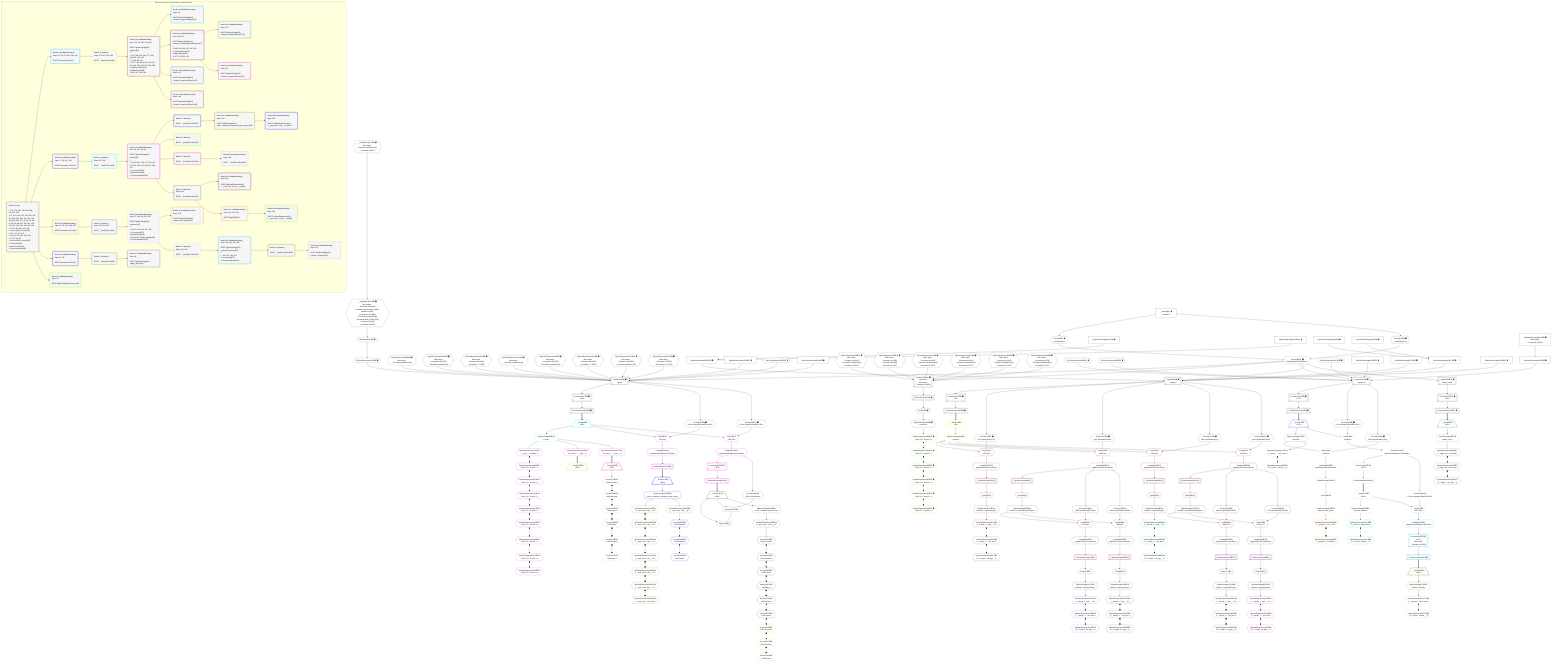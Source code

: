 %%{init: {'themeVariables': { 'fontSize': '12px'}}}%%
graph TD
    classDef path fill:#eee,stroke:#000,color:#000
    classDef plan fill:#fff,stroke-width:1px,color:#000
    classDef itemplan fill:#fff,stroke-width:2px,color:#000
    classDef unbatchedplan fill:#dff,stroke-width:1px,color:#000
    classDef sideeffectplan fill:#fcc,stroke-width:2px,color:#000
    classDef bucket fill:#f6f6f6,color:#000,stroke-width:2px,text-align:left

    subgraph "Buckets for queries/v4/procedure-computed-fields"
    Bucket0("Bucket 0 (root)<br /><br />1: 274, 278, 282, 290, 294, 298, 306, 310, 322<br />ᐳ: 6, 9, 10, 106, 122, 154, 256, 326, 327, 328, 329, 330, 331, 332, 333, 334, 335, 336, 337, 11, 49, 52, 54, 56, 58, 60, 88, 100, 118, 126, 128, 130, 132, 134, 142, 136, 144, 149<br />2: 15, 25, 30, 286, 302, 314<br />ᐳ: Access[307], Access[311]<br />3: 8, 17, 27, 33, 318<br />ᐳ: 32, 34, 275, 287, 291, 303<br />4: 12, 20, 39, 45<br />ᐳ: Access[319], Access[323]<br />5: Connection[22], ConnectionItems[36]<br />6: ConnectionItems[42]"):::bucket
    Bucket1("Bucket 1 (nullableBoundary)<br />Deps: 12, 36, 275, 287, 291, 303<br /><br />ROOT Connectionᐸ8ᐳ[12]"):::bucket
    Bucket2("Bucket 2 (nullableBoundary)<br />Deps: 17, 39, 307, 311<br /><br />ROOT Connectionᐸ15ᐳ[17]"):::bucket
    Bucket3("Bucket 3 (nullableBoundary)<br />Deps: 22, 42, 319, 323, 326<br /><br />ROOT Connectionᐸ20ᐳ[22]"):::bucket
    Bucket4("Bucket 4 (nullableBoundary)<br />Deps: 27, 45<br /><br />ROOT Connectionᐸ25ᐳ[27]"):::bucket
    Bucket5("Bucket 5 (nullableBoundary)<br />Deps: 34<br /><br />ROOT PgSelectSingleᐸpersonᐳ[34]"):::bucket
    Bucket10("Bucket 10 (listItem)<br />Deps: 275, 287, 291, 303<br /><br />ROOT __Item{10}ᐸ36ᐳ[62]"):::bucket
    Bucket11("Bucket 11 (listItem)<br />Deps: 307, 311<br /><br />ROOT __Item{11}ᐸ39ᐳ[64]"):::bucket
    Bucket12("Bucket 12 (listItem)<br />Deps: 319, 323, 326<br /><br />ROOT __Item{12}ᐸ42ᐳ[66]"):::bucket
    Bucket13("Bucket 13 (listItem)<br /><br />ROOT __Item{13}ᐸ45ᐳ[68]"):::bucket
    Bucket14("Bucket 14 (nullableBoundary)<br />Deps: 275, 63, 287, 291, 303<br /><br />ROOT PgSelectSingle{10}ᐸtypesᐳ[63]<br />1: <br />ᐳ: 276, 288, 292, 304, 277, 289, 293, 305, 279, 283<br />2: 76, 85, 98, 116<br />ᐳ: 75, 77, 84, 86, 97, 99, 115, 117, 161, 184, 202, 280, 281, 284, 285<br />3: PgSelectRows[166], PgSelectRows[189]<br />ᐳ: 165, 167, 188, 190"):::bucket
    Bucket15("Bucket 15 (nullableBoundary)<br />Deps: 65, 307, 64, 311<br /><br />ROOT PgSelectSingle{11}ᐸpostᐳ[65]<br />1: <br />ᐳ: 78, 89, 101, 119, 127, 129, 131, 133, 135, 150, 151, 308, 312, 309, 313<br />2: Connection[155], PgSelectRows[156]<br />3: ConnectionItems[181]"):::bucket
    Bucket16("Bucket 16 (nullableBoundary)<br />Deps: 67, 319, 66, 323, 326<br /><br />ROOT PgSelectSingle{12}ᐸpersonᐳ[67]<br />1: <br />ᐳ: 79, 91, 320, 324, 321, 325<br />2: Connection[107], PgSelectRows[124]<br />ᐳ: First[123], PgSelectSingle[125]<br />3: ConnectionItems[169]"):::bucket
    Bucket17("Bucket 17 (nullableBoundary)<br />Deps: 69<br /><br />ROOT PgSelectSingle{13}ᐸedge_caseᐳ[69]"):::bucket
    Bucket18("Bucket 18 (nullableBoundary)<br />Deps: 99<br /><br />ROOT PgSelectSingle{14}ᐸfrmcdc_compoundTypeᐳ[99]"):::bucket
    Bucket19("Bucket 19 (nullableBoundary)<br />Deps: 305, 117<br /><br />ROOT PgSelectSingle{14}ᐸfrmcdc_nestedCompoundTypeᐳ[117]<br />1: <br />ᐳ: 295, 299, 296, 297, 300, 301<br />2: PgSelectRows[178], PgSelectRows[196]<br />ᐳ: 177, 179, 195, 197"):::bucket
    Bucket20("Bucket 20 (nullableBoundary)<br />Deps: 125<br /><br />ROOT PgSelectSingle{16}ᐸperson_first_postᐳ[125]"):::bucket
    Bucket21("Bucket 21 (listItem)<br /><br />ROOT __Item{21}ᐸ156ᐳ[157]"):::bucket
    Bucket22("Bucket 22 (listItem)<br /><br />ROOT __Item{22}ᐸ150ᐳ[159]"):::bucket
    Bucket23("Bucket 23 (listItem)<br /><br />ROOT __Item{23}ᐸ151ᐳ[160]"):::bucket
    Bucket24("Bucket 24 (nullableBoundary)<br />Deps: 158<br /><br />ROOT PgSelectSingle{21}ᐸpost_computed_compound_type_arrayᐳ[158]"):::bucket
    Bucket25("Bucket 25 (nullableBoundary)<br />Deps: 160<br /><br />ROOT __Item{23}ᐸ151ᐳ[160]"):::bucket
    Bucket29("Bucket 29 (nullableBoundary)<br />Deps: 167<br /><br />ROOT PgSelectSingle{14}ᐸfrmcdc_compoundTypeᐳ[167]"):::bucket
    Bucket30("Bucket 30 (nullableBoundary)<br />Deps: 179<br /><br />ROOT PgSelectSingle{19}ᐸfrmcdc_compoundTypeᐳ[179]"):::bucket
    Bucket31("Bucket 31 (nullableBoundary)<br />Deps: 190<br /><br />ROOT PgSelectSingle{14}ᐸfrmcdc_compoundTypeᐳ[190]"):::bucket
    Bucket32("Bucket 32 (nullableBoundary)<br />Deps: 197<br /><br />ROOT PgSelectSingle{19}ᐸfrmcdc_compoundTypeᐳ[197]"):::bucket
    Bucket33("Bucket 33 (listItem)<br />Deps: 321, 326<br /><br />ROOT __Item{33}ᐸ169ᐳ[205]"):::bucket
    Bucket34("Bucket 34 (listItem)<br />Deps: 313<br /><br />ROOT __Item{34}ᐸ181ᐳ[207]"):::bucket
    Bucket35("Bucket 35 (nullableBoundary)<br />Deps: 206, 326, 315, 205<br /><br />ROOT PgSelectSingle{33}ᐸperson_friendsᐳ[206]<br />1: <br />ᐳ: 241, 247, 316, 317<br />2: Connection[257]<br />3: ConnectionItems[264]"):::bucket
    Bucket36("Bucket 36 (nullableBoundary)<br />Deps: 209<br /><br />ROOT PgClassExpression{34}ᐸ__post_com...al_set__.vᐳ[209]"):::bucket
    Bucket37("Bucket 37 (nullableBoundary)<br />Deps: 210, 209, 250<br /><br />ROOT Edge{34}[210]"):::bucket
    Bucket38("Bucket 38 (nullableBoundary)<br />Deps: 223<br /><br />ROOT PgClassExpression{24}ᐸ__post_com...rray__.”g”ᐳ[223]"):::bucket
    Bucket39("Bucket 39 (nullableBoundary)<br />Deps: 209<br /><br />ROOT PgClassExpression{34}ᐸ__post_com...al_set__.vᐳ[209]"):::bucket
    Bucket41("Bucket 41 (listItem)<br /><br />ROOT __Item{41}ᐸ264ᐳ[269]"):::bucket
    Bucket42("Bucket 42 (nullableBoundary)<br />Deps: 270<br /><br />ROOT PgSelectSingle{41}ᐸperson_friendsᐳ[270]"):::bucket
    end
    Bucket0 --> Bucket1 & Bucket2 & Bucket3 & Bucket4 & Bucket5
    Bucket1 --> Bucket10
    Bucket2 --> Bucket11
    Bucket3 --> Bucket12
    Bucket4 --> Bucket13
    Bucket10 --> Bucket14
    Bucket11 --> Bucket15
    Bucket12 --> Bucket16
    Bucket13 --> Bucket17
    Bucket14 --> Bucket18 & Bucket19 & Bucket29 & Bucket31
    Bucket15 --> Bucket21 & Bucket22 & Bucket23 & Bucket34
    Bucket16 --> Bucket20 & Bucket33
    Bucket19 --> Bucket30 & Bucket32
    Bucket21 --> Bucket24
    Bucket23 --> Bucket25
    Bucket24 --> Bucket38
    Bucket33 --> Bucket35
    Bucket34 --> Bucket36 & Bucket37
    Bucket35 --> Bucket41
    Bucket37 --> Bucket39
    Bucket41 --> Bucket42

    %% plan dependencies
    PgSelect15[["PgSelect[15∈0] ➊<br />ᐸpostᐳ"]]:::plan
    Object11{{"Object[11∈0] ➊<br />ᐸ{pgSettings,withPgClient}ᐳ"}}:::plan
    PgFromExpression88{{"PgFromExpression[88∈0] ➊<br />More deps:<br />- Constantᐸundefinedᐳ[6]"}}:::plan
    PgFromExpression100{{"PgFromExpression[100∈0] ➊<br />More deps:<br />- Constantᐸ15ᐳ[329]<br />- Constantᐸundefinedᐳ[6]"}}:::plan
    PgFromExpression118{{"PgFromExpression[118∈0] ➊<br />More deps:<br />- Constantᐸ20ᐳ[330]<br />- Constantᐸ'[...]'ᐳ[331]"}}:::plan
    PgFromExpression126{{"PgFromExpression[126∈0] ➊<br />More deps:<br />- Constantᐸundefinedᐳ[6]"}}:::plan
    PgFromExpression128{{"PgFromExpression[128∈0] ➊<br />More deps:<br />- Constantᐸ15ᐳ[329]<br />- Constantᐸundefinedᐳ[6]"}}:::plan
    PgFromExpression130{{"PgFromExpression[130∈0] ➊<br />More deps:<br />- Constantᐸ20ᐳ[330]<br />- Constantᐸ'[...]'ᐳ[331]"}}:::plan
    PgFromExpression132{{"PgFromExpression[132∈0] ➊<br />More deps:<br />- Constantᐸ15ᐳ[329]<br />- Constantᐸundefinedᐳ[6]"}}:::plan
    PgFromExpression134{{"PgFromExpression[134∈0] ➊<br />More deps:<br />- Constantᐸ20ᐳ[330]<br />- Constantᐸ'[...]'ᐳ[331]"}}:::plan
    PgFromExpression149{{"PgFromExpression[149∈0] ➊"}}:::plan
    PgSelectInlineApply306["PgSelectInlineApply[306∈0] ➊"]:::plan
    PgFromExpression154{{"PgFromExpression[154∈0] ➊"}}:::plan
    PgSelectInlineApply310["PgSelectInlineApply[310∈0] ➊"]:::plan
    Object11 & PgFromExpression88 & PgFromExpression100 & PgFromExpression118 & PgFromExpression126 & PgFromExpression128 & PgFromExpression130 & PgFromExpression132 & PgFromExpression134 & PgFromExpression149 & PgSelectInlineApply306 & PgFromExpression154 & PgSelectInlineApply310 --> PgSelect15
    PgSelect30[["PgSelect[30∈0] ➊<br />ᐸpersonᐳ<br />More deps:<br />- Constantᐸ1ᐳ[326]"]]:::plan
    PgFromExpression49{{"PgFromExpression[49∈0] ➊<br />More deps:<br />- Constantᐸ1ᐳ[326]<br />- Constantᐸundefinedᐳ[6]<br />- Constantᐸ7ᐳ[327]"}}:::plan
    PgFromExpression52{{"PgFromExpression[52∈0] ➊<br />More deps:<br />- Constantᐸ1ᐳ[326]<br />- Constantᐸ8ᐳ[328]<br />- Constantᐸ7ᐳ[327]"}}:::plan
    PgFromExpression54{{"PgFromExpression[54∈0] ➊<br />More deps:<br />- Constantᐸ1ᐳ[326]<br />- Constantᐸundefinedᐳ[6]<br />- Constantᐸ7ᐳ[327]"}}:::plan
    PgFromExpression56{{"PgFromExpression[56∈0] ➊<br />More deps:<br />- Constantᐸ1ᐳ[326]<br />- Constantᐸundefinedᐳ[6]<br />- Constantᐸ7ᐳ[327]"}}:::plan
    PgFromExpression58{{"PgFromExpression[58∈0] ➊<br />More deps:<br />- Constantᐸ1ᐳ[326]<br />- Constantᐸundefinedᐳ[6]<br />- Constantᐸ7ᐳ[327]"}}:::plan
    PgFromExpression60{{"PgFromExpression[60∈0] ➊<br />More deps:<br />- Constantᐸ1ᐳ[326]<br />- Constantᐸundefinedᐳ[6]<br />- Constantᐸ7ᐳ[327]"}}:::plan
    Object11 & PgFromExpression49 & PgFromExpression52 & PgFromExpression54 & PgFromExpression56 & PgFromExpression58 & PgFromExpression60 --> PgSelect30
    __InputObject136{{"__InputObject[136∈0] ➊<br />More deps:<br />- Constantᐸ419ᐳ[332]<br />- Constantᐸ'easy cheesy baked potatoes'ᐳ[333]<br />- Constantᐸ'red'ᐳ[334]<br />- Constantᐸundefinedᐳ[6]<br />- Constantᐸ'BAR_FOO'ᐳ[335]<br />- Constantᐸ''ᐳ[336]<br />- Constantᐸ8ᐳ[328]"}}:::plan
    __InputObject142{{"__InputObject[142∈0] ➊<br />More deps:<br />- Constantᐸundefinedᐳ[6]<br />- Constantᐸ5ᐳ[337]"}}:::plan
    __InputObject142 --> __InputObject136
    PgSelect20[["PgSelect[20∈0] ➊<br />ᐸpersonᐳ"]]:::plan
    PgFromExpression106{{"PgFromExpression[106∈0] ➊"}}:::plan
    PgFromExpression256{{"PgFromExpression[256∈0] ➊"}}:::plan
    PgSelectInlineApply318["PgSelectInlineApply[318∈0] ➊"]:::plan
    PgFromExpression122{{"PgFromExpression[122∈0] ➊"}}:::plan
    PgSelectInlineApply322["PgSelectInlineApply[322∈0] ➊"]:::plan
    Object11 & PgFromExpression106 & PgFromExpression256 & PgSelectInlineApply318 & PgFromExpression122 & PgSelectInlineApply322 --> PgSelect20
    PgSelect8[["PgSelect[8∈0] ➊<br />ᐸtypesᐳ"]]:::plan
    PgSelectInlineApply274["PgSelectInlineApply[274∈0] ➊"]:::plan
    PgSelectInlineApply286["PgSelectInlineApply[286∈0] ➊"]:::plan
    PgSelectInlineApply290["PgSelectInlineApply[290∈0] ➊"]:::plan
    PgSelectInlineApply302["PgSelectInlineApply[302∈0] ➊"]:::plan
    Object11 & PgSelectInlineApply274 & PgSelectInlineApply286 & PgSelectInlineApply290 & PgSelectInlineApply302 --> PgSelect8
    Access9{{"Access[9∈0] ➊<br />ᐸ2.pgSettingsᐳ"}}:::plan
    Access10{{"Access[10∈0] ➊<br />ᐸ2.withPgClientᐳ"}}:::plan
    Access9 & Access10 --> Object11
    PgSelectInlineApply278["PgSelectInlineApply[278∈0] ➊"]:::plan
    PgSelectInlineApply282["PgSelectInlineApply[282∈0] ➊"]:::plan
    PgSelectInlineApply278 & PgSelectInlineApply282 --> PgSelectInlineApply286
    PgSelectInlineApply294["PgSelectInlineApply[294∈0] ➊"]:::plan
    PgSelectInlineApply298["PgSelectInlineApply[298∈0] ➊"]:::plan
    PgSelectInlineApply294 & PgSelectInlineApply298 --> PgSelectInlineApply302
    __Value2["__Value[2∈0] ➊<br />ᐸcontextᐳ"]:::plan
    __Value2 --> Access9
    __Value2 --> Access10
    Connection12[["Connection[12∈0] ➊<br />ᐸ8ᐳ"]]:::plan
    PgSelect8 --> Connection12
    Connection17[["Connection[17∈0] ➊<br />ᐸ15ᐳ"]]:::plan
    PgSelect15 --> Connection17
    Connection22[["Connection[22∈0] ➊<br />ᐸ20ᐳ"]]:::plan
    PgSelect20 --> Connection22
    PgSelect25[["PgSelect[25∈0] ➊<br />ᐸedge_caseᐳ"]]:::plan
    Object11 --> PgSelect25
    Connection27[["Connection[27∈0] ➊<br />ᐸ25ᐳ"]]:::plan
    PgSelect25 --> Connection27
    First32{{"First[32∈0] ➊"}}:::plan
    PgSelectRows33[["PgSelectRows[33∈0] ➊"]]:::plan
    PgSelectRows33 --> First32
    PgSelect30 --> PgSelectRows33
    PgSelectSingle34{{"PgSelectSingle[34∈0] ➊<br />ᐸpersonᐳ"}}:::plan
    First32 --> PgSelectSingle34
    ConnectionItems36[["ConnectionItems[36∈0] ➊"]]:::plan
    Connection12 --> ConnectionItems36
    ConnectionItems39[["ConnectionItems[39∈0] ➊"]]:::plan
    Connection17 --> ConnectionItems39
    ConnectionItems42[["ConnectionItems[42∈0] ➊"]]:::plan
    Connection22 --> ConnectionItems42
    ConnectionItems45[["ConnectionItems[45∈0] ➊"]]:::plan
    Connection27 --> ConnectionItems45
    BakedInput144{{"BakedInput[144∈0] ➊"}}:::plan
    __InputObject136 --> BakedInput144
    BakedInput144 --> PgFromExpression149
    Access275{{"Access[275∈0] ➊<br />ᐸ8.m.joinDetailsFor71ᐳ"}}:::plan
    PgSelect8 --> Access275
    Access287{{"Access[287∈0] ➊<br />ᐸ8.m.joinDetailsFor82ᐳ"}}:::plan
    PgSelect8 --> Access287
    Access291{{"Access[291∈0] ➊<br />ᐸ8.m.joinDetailsFor95ᐳ"}}:::plan
    PgSelect8 --> Access291
    Access303{{"Access[303∈0] ➊<br />ᐸ8.m.joinDetailsFor113ᐳ"}}:::plan
    PgSelect8 --> Access303
    Access307{{"Access[307∈0] ➊<br />ᐸ15.m.subqueryDetailsFor145ᐳ"}}:::plan
    PgSelect15 --> Access307
    Access311{{"Access[311∈0] ➊<br />ᐸ15.m.subqueryDetailsFor152ᐳ"}}:::plan
    PgSelect15 --> Access311
    PgSelectInlineApply314["PgSelectInlineApply[314∈0] ➊<br />More deps:<br />- Constantᐸ1ᐳ[326]"]:::plan
    PgSelectInlineApply314 --> PgSelectInlineApply318
    Access319{{"Access[319∈0] ➊<br />ᐸ20.m.subqueryDetailsFor102ᐳ"}}:::plan
    PgSelect20 --> Access319
    Access323{{"Access[323∈0] ➊<br />ᐸ20.m.joinDetailsFor120ᐳ"}}:::plan
    PgSelect20 --> Access323
    PgClassExpression50{{"PgClassExpression[50∈5] ➊<br />ᐸ(1/0) /* E...ferred! */ᐳ"}}:::plan
    PgSelectSingle34 --> PgClassExpression50
    PgClassExpression53{{"PgClassExpression[53∈5] ➊<br />ᐸ(1/0) /* E...ferred! */ᐳ"}}:::plan
    PgClassExpression50 o--o PgClassExpression53
    PgClassExpression55{{"PgClassExpression[55∈5] ➊<br />ᐸ(1/0) /* E...ferred! */ᐳ"}}:::plan
    PgClassExpression53 o--o PgClassExpression55
    PgClassExpression57{{"PgClassExpression[57∈5] ➊<br />ᐸ(1/0) /* E...ferred! */ᐳ"}}:::plan
    PgClassExpression55 o--o PgClassExpression57
    PgClassExpression59{{"PgClassExpression[59∈5] ➊<br />ᐸ(1/0) /* E...ferred! */ᐳ"}}:::plan
    PgClassExpression57 o--o PgClassExpression59
    PgClassExpression61{{"PgClassExpression[61∈5] ➊<br />ᐸ(1/0) /* E...ferred! */ᐳ"}}:::plan
    PgClassExpression59 o--o PgClassExpression61
    __Item62[/"__Item[62∈10]<br />ᐸ36ᐳ"\]:::itemplan
    ConnectionItems36 ==> __Item62
    PgSelectSingle63{{"PgSelectSingle[63∈10]<br />ᐸtypesᐳ"}}:::plan
    __Item62 --> PgSelectSingle63
    __Item64[/"__Item[64∈11]<br />ᐸ39ᐳ"\]:::itemplan
    ConnectionItems39 ==> __Item64
    PgSelectSingle65{{"PgSelectSingle[65∈11]<br />ᐸpostᐳ"}}:::plan
    __Item64 --> PgSelectSingle65
    __Item66[/"__Item[66∈12]<br />ᐸ42ᐳ"\]:::itemplan
    ConnectionItems42 ==> __Item66
    PgSelectSingle67{{"PgSelectSingle[67∈12]<br />ᐸpersonᐳ"}}:::plan
    __Item66 --> PgSelectSingle67
    __Item68[/"__Item[68∈13]<br />ᐸ45ᐳ"\]:::itemplan
    ConnectionItems45 ==> __Item68
    PgSelectSingle69{{"PgSelectSingle[69∈13]<br />ᐸedge_caseᐳ"}}:::plan
    __Item68 --> PgSelectSingle69
    List276{{"List[276∈14]<br />ᐸ275,63ᐳ"}}:::plan
    Access275 & PgSelectSingle63 --> List276
    List280{{"List[280∈14]<br />ᐸ279,86ᐳ"}}:::plan
    Access279{{"Access[279∈14]<br />ᐸ289.m.joinDetailsFor163ᐳ"}}:::plan
    PgSelectSingle86{{"PgSelectSingle[86∈14]<br />ᐸfrmcdc_nestedCompoundTypeᐳ"}}:::plan
    Access279 & PgSelectSingle86 --> List280
    List284{{"List[284∈14]<br />ᐸ283,86ᐳ"}}:::plan
    Access283{{"Access[283∈14]<br />ᐸ289.m.joinDetailsFor186ᐳ"}}:::plan
    Access283 & PgSelectSingle86 --> List284
    List288{{"List[288∈14]<br />ᐸ287,63ᐳ"}}:::plan
    Access287 & PgSelectSingle63 --> List288
    List292{{"List[292∈14]<br />ᐸ291,63ᐳ"}}:::plan
    Access291 & PgSelectSingle63 --> List292
    List304{{"List[304∈14]<br />ᐸ303,63ᐳ"}}:::plan
    Access303 & PgSelectSingle63 --> List304
    First75{{"First[75∈14]"}}:::plan
    PgSelectRows76[["PgSelectRows[76∈14]"]]:::plan
    PgSelectRows76 --> First75
    Lambda277{{"Lambda[277∈14]<br />ᐸpgInlineViaJoinTransformᐳ"}}:::plan
    Lambda277 --> PgSelectRows76
    PgSelectSingle77{{"PgSelectSingle[77∈14]<br />ᐸfrmcdc_compoundTypeᐳ"}}:::plan
    First75 --> PgSelectSingle77
    First84{{"First[84∈14]"}}:::plan
    PgSelectRows85[["PgSelectRows[85∈14]"]]:::plan
    PgSelectRows85 --> First84
    Lambda289{{"Lambda[289∈14]<br />ᐸpgInlineViaJoinTransformᐳ"}}:::plan
    Lambda289 --> PgSelectRows85
    First84 --> PgSelectSingle86
    First97{{"First[97∈14]"}}:::plan
    PgSelectRows98[["PgSelectRows[98∈14]"]]:::plan
    PgSelectRows98 --> First97
    Lambda293{{"Lambda[293∈14]<br />ᐸpgInlineViaJoinTransformᐳ"}}:::plan
    Lambda293 --> PgSelectRows98
    PgSelectSingle99{{"PgSelectSingle[99∈14]<br />ᐸfrmcdc_compoundTypeᐳ"}}:::plan
    First97 --> PgSelectSingle99
    First115{{"First[115∈14]"}}:::plan
    PgSelectRows116[["PgSelectRows[116∈14]"]]:::plan
    PgSelectRows116 --> First115
    Lambda305{{"Lambda[305∈14]<br />ᐸpgInlineViaJoinTransformᐳ"}}:::plan
    Lambda305 --> PgSelectRows116
    PgSelectSingle117{{"PgSelectSingle[117∈14]<br />ᐸfrmcdc_nestedCompoundTypeᐳ"}}:::plan
    First115 --> PgSelectSingle117
    PgClassExpression161{{"PgClassExpression[161∈14]<br />ᐸ__frmcdc_c...type__.”a”ᐳ"}}:::plan
    PgSelectSingle77 --> PgClassExpression161
    First165{{"First[165∈14]"}}:::plan
    PgSelectRows166[["PgSelectRows[166∈14]"]]:::plan
    PgSelectRows166 --> First165
    Lambda281{{"Lambda[281∈14]<br />ᐸpgInlineViaJoinTransformᐳ"}}:::plan
    Lambda281 --> PgSelectRows166
    PgSelectSingle167{{"PgSelectSingle[167∈14]<br />ᐸfrmcdc_compoundTypeᐳ"}}:::plan
    First165 --> PgSelectSingle167
    PgClassExpression184{{"PgClassExpression[184∈14]<br />ᐸ__frmcdc_c....”foo_bar”ᐳ"}}:::plan
    PgClassExpression161 o--o PgClassExpression184
    First188{{"First[188∈14]"}}:::plan
    PgSelectRows189[["PgSelectRows[189∈14]"]]:::plan
    PgSelectRows189 --> First188
    Lambda285{{"Lambda[285∈14]<br />ᐸpgInlineViaJoinTransformᐳ"}}:::plan
    Lambda285 --> PgSelectRows189
    PgSelectSingle190{{"PgSelectSingle[190∈14]<br />ᐸfrmcdc_compoundTypeᐳ"}}:::plan
    First188 --> PgSelectSingle190
    PgClassExpression202{{"PgClassExpression[202∈14]<br />ᐸ”c”.”compo...nd_type__)ᐳ"}}:::plan
    PgClassExpression184 o--o PgClassExpression202
    List276 --> Lambda277
    Lambda289 --> Access279
    List280 --> Lambda281
    Lambda289 --> Access283
    List284 --> Lambda285
    List288 --> Lambda289
    List292 --> Lambda293
    List304 --> Lambda305
    List308{{"List[308∈15]<br />ᐸ307,64ᐳ"}}:::plan
    Access307 & __Item64 --> List308
    List312{{"List[312∈15]<br />ᐸ311,64ᐳ"}}:::plan
    Access311 & __Item64 --> List312
    PgClassExpression78{{"PgClassExpression[78∈15]<br />ᐸ__post__.”headline”ᐳ"}}:::plan
    PgSelectSingle65 --> PgClassExpression78
    PgClassExpression89{{"PgClassExpression[89∈15]<br />ᐸ(1/0) /* E...ferred! */ᐳ"}}:::plan
    PgClassExpression78 o--o PgClassExpression89
    PgClassExpression101{{"PgClassExpression[101∈15]<br />ᐸ(1/0) /* E...ferred! */ᐳ"}}:::plan
    PgClassExpression89 o--o PgClassExpression101
    PgClassExpression119{{"PgClassExpression[119∈15]<br />ᐸ(1/0) /* E...ferred! */ᐳ"}}:::plan
    PgClassExpression101 o--o PgClassExpression119
    PgClassExpression127{{"PgClassExpression[127∈15]<br />ᐸ(1/0) /* E...ferred! */ᐳ"}}:::plan
    PgClassExpression119 o--o PgClassExpression127
    PgClassExpression129{{"PgClassExpression[129∈15]<br />ᐸ(1/0) /* E...ferred! */ᐳ"}}:::plan
    PgClassExpression127 o--o PgClassExpression129
    PgClassExpression131{{"PgClassExpression[131∈15]<br />ᐸ(1/0) /* E...ferred! */ᐳ"}}:::plan
    PgClassExpression129 o--o PgClassExpression131
    PgClassExpression133{{"PgClassExpression[133∈15]<br />ᐸ(1/0) /* E...ferred! */ᐳ"}}:::plan
    PgClassExpression131 o--o PgClassExpression133
    PgClassExpression135{{"PgClassExpression[135∈15]<br />ᐸ(1/0) /* E...ferred! */ᐳ"}}:::plan
    PgClassExpression133 o--o PgClassExpression135
    PgClassExpression150{{"PgClassExpression[150∈15]<br />ᐸ”a”.”post_...(__post__)ᐳ"}}:::plan
    PgSelectSingle65 --> PgClassExpression150
    PgClassExpression151{{"PgClassExpression[151∈15]<br />ᐸ”a”.”post_...(__post__)ᐳ"}}:::plan
    PgSelectSingle65 --> PgClassExpression151
    Connection155[["Connection[155∈15]<br />ᐸ313ᐳ"]]:::plan
    Lambda313{{"Lambda[313∈15]<br />ᐸpgInlineViaSubqueryTransformᐳ"}}:::plan
    Lambda313 --> Connection155
    PgSelectRows156[["PgSelectRows[156∈15]"]]:::plan
    Lambda309{{"Lambda[309∈15]<br />ᐸpgInlineViaSubqueryTransformᐳ"}}:::plan
    Lambda309 --> PgSelectRows156
    ConnectionItems181[["ConnectionItems[181∈15]"]]:::plan
    Connection155 --> ConnectionItems181
    List308 --> Lambda309
    List312 --> Lambda313
    List320{{"List[320∈16]<br />ᐸ319,66ᐳ"}}:::plan
    Access319 & __Item66 --> List320
    List324{{"List[324∈16]<br />ᐸ323,67ᐳ"}}:::plan
    Access323 & PgSelectSingle67 --> List324
    PgClassExpression79{{"PgClassExpression[79∈16]<br />ᐸ__person__...full_name”ᐳ"}}:::plan
    PgSelectSingle67 --> PgClassExpression79
    PgClassExpression91{{"PgClassExpression[91∈16]<br />ᐸ”c”.”perso..._person__)ᐳ"}}:::plan
    PgClassExpression79 o--o PgClassExpression91
    Connection107[["Connection[107∈16]<br />ᐸ321ᐳ"]]:::plan
    Lambda321{{"Lambda[321∈16]<br />ᐸpgInlineViaSubqueryTransformᐳ"}}:::plan
    Lambda321 --> Connection107
    First123{{"First[123∈16]"}}:::plan
    PgSelectRows124[["PgSelectRows[124∈16]"]]:::plan
    PgSelectRows124 --> First123
    Lambda325{{"Lambda[325∈16]<br />ᐸpgInlineViaJoinTransformᐳ"}}:::plan
    Lambda325 --> PgSelectRows124
    PgSelectSingle125{{"PgSelectSingle[125∈16]<br />ᐸperson_first_postᐳ"}}:::plan
    First123 --> PgSelectSingle125
    ConnectionItems169[["ConnectionItems[169∈16]"]]:::plan
    Connection107 --> ConnectionItems169
    List320 --> Lambda321
    List324 --> Lambda325
    PgClassExpression80{{"PgClassExpression[80∈17]<br />ᐸ__edge_cas...s_default”ᐳ"}}:::plan
    PgSelectSingle69 --> PgClassExpression80
    PgClassExpression92{{"PgClassExpression[92∈17]<br />ᐸ__edge_cas...cast_easy”ᐳ"}}:::plan
    PgClassExpression80 o--o PgClassExpression92
    PgClassExpression109{{"PgClassExpression[109∈17]<br />ᐸ”c”.”edge_...ge_case__)ᐳ"}}:::plan
    PgClassExpression92 o--o PgClassExpression109
    PgClassExpression168{{"PgClassExpression[168∈18]<br />ᐸ__frmcdc_c...type__.”a”ᐳ"}}:::plan
    PgSelectSingle99 --> PgClassExpression168
    PgClassExpression191{{"PgClassExpression[191∈18]<br />ᐸ__frmcdc_c....”foo_bar”ᐳ"}}:::plan
    PgClassExpression168 o--o PgClassExpression191
    PgClassExpression204{{"PgClassExpression[204∈18]<br />ᐸ”c”.”compo...nd_type__)ᐳ"}}:::plan
    PgClassExpression191 o--o PgClassExpression204
    List296{{"List[296∈19]<br />ᐸ295,117ᐳ"}}:::plan
    Access295{{"Access[295∈19]<br />ᐸ305.m.joinDetailsFor173ᐳ"}}:::plan
    Access295 & PgSelectSingle117 --> List296
    List300{{"List[300∈19]<br />ᐸ299,117ᐳ"}}:::plan
    Access299{{"Access[299∈19]<br />ᐸ305.m.joinDetailsFor193ᐳ"}}:::plan
    Access299 & PgSelectSingle117 --> List300
    First177{{"First[177∈19]"}}:::plan
    PgSelectRows178[["PgSelectRows[178∈19]"]]:::plan
    PgSelectRows178 --> First177
    Lambda297{{"Lambda[297∈19]<br />ᐸpgInlineViaJoinTransformᐳ"}}:::plan
    Lambda297 --> PgSelectRows178
    PgSelectSingle179{{"PgSelectSingle[179∈19]<br />ᐸfrmcdc_compoundTypeᐳ"}}:::plan
    First177 --> PgSelectSingle179
    First195{{"First[195∈19]"}}:::plan
    PgSelectRows196[["PgSelectRows[196∈19]"]]:::plan
    PgSelectRows196 --> First195
    Lambda301{{"Lambda[301∈19]<br />ᐸpgInlineViaJoinTransformᐳ"}}:::plan
    Lambda301 --> PgSelectRows196
    PgSelectSingle197{{"PgSelectSingle[197∈19]<br />ᐸfrmcdc_compoundTypeᐳ"}}:::plan
    First195 --> PgSelectSingle197
    Lambda305 --> Access295
    List296 --> Lambda297
    Lambda305 --> Access299
    List300 --> Lambda301
    PgClassExpression180{{"PgClassExpression[180∈20]<br />ᐸ__person_f...ost__.”id”ᐳ"}}:::plan
    PgSelectSingle125 --> PgClassExpression180
    PgClassExpression198{{"PgClassExpression[198∈20]<br />ᐸ__person_f...”headline”ᐳ"}}:::plan
    PgClassExpression180 o--o PgClassExpression198
    __Item157[/"__Item[157∈21]<br />ᐸ156ᐳ"\]:::itemplan
    PgSelectRows156 ==> __Item157
    PgSelectSingle158{{"PgSelectSingle[158∈21]<br />ᐸpost_computed_compound_type_arrayᐳ"}}:::plan
    __Item157 --> PgSelectSingle158
    __Item159[/"__Item[159∈22]<br />ᐸ150ᐳ"\]:::itemplan
    PgClassExpression150 ==> __Item159
    __Item160[/"__Item[160∈23]<br />ᐸ151ᐳ"\]:::itemplan
    PgClassExpression151 ==> __Item160
    PgClassExpression211{{"PgClassExpression[211∈24]<br />ᐸ__post_com...rray__.”a”ᐳ"}}:::plan
    PgSelectSingle158 --> PgClassExpression211
    PgClassExpression213{{"PgClassExpression[213∈24]<br />ᐸ__post_com...rray__.”b”ᐳ"}}:::plan
    PgClassExpression211 o--o PgClassExpression213
    PgClassExpression215{{"PgClassExpression[215∈24]<br />ᐸ__post_com...rray__.”c”ᐳ"}}:::plan
    PgClassExpression213 o--o PgClassExpression215
    PgClassExpression217{{"PgClassExpression[217∈24]<br />ᐸ__post_com...rray__.”d”ᐳ"}}:::plan
    PgClassExpression215 o--o PgClassExpression217
    PgClassExpression219{{"PgClassExpression[219∈24]<br />ᐸ__post_com...rray__.”e”ᐳ"}}:::plan
    PgClassExpression217 o--o PgClassExpression219
    PgClassExpression221{{"PgClassExpression[221∈24]<br />ᐸ__post_com...rray__.”f”ᐳ"}}:::plan
    PgClassExpression219 o--o PgClassExpression221
    PgClassExpression223{{"PgClassExpression[223∈24]<br />ᐸ__post_com...rray__.”g”ᐳ"}}:::plan
    PgSelectSingle158 --> PgClassExpression223
    PgClassExpression224{{"PgClassExpression[224∈24]<br />ᐸ__post_com....”foo_bar”ᐳ"}}:::plan
    PgClassExpression221 o--o PgClassExpression224
    Access212{{"Access[212∈25]<br />ᐸ160.secondsᐳ"}}:::plan
    __Item160 --> Access212
    Access214{{"Access[214∈25]<br />ᐸ160.minutesᐳ"}}:::plan
    Access212 o--o Access214
    Access216{{"Access[216∈25]<br />ᐸ160.hoursᐳ"}}:::plan
    Access214 o--o Access216
    Access218{{"Access[218∈25]<br />ᐸ160.daysᐳ"}}:::plan
    Access216 o--o Access218
    Access220{{"Access[220∈25]<br />ᐸ160.monthsᐳ"}}:::plan
    Access218 o--o Access220
    Access222{{"Access[222∈25]<br />ᐸ160.yearsᐳ"}}:::plan
    Access220 o--o Access222
    PgClassExpression225{{"PgClassExpression[225∈29]<br />ᐸ__frmcdc_c...type__.”a”ᐳ"}}:::plan
    PgSelectSingle167 --> PgClassExpression225
    PgClassExpression229{{"PgClassExpression[229∈29]<br />ᐸ__frmcdc_c....”foo_bar”ᐳ"}}:::plan
    PgClassExpression225 o--o PgClassExpression229
    PgClassExpression234{{"PgClassExpression[234∈29]<br />ᐸ”c”.”compo...nd_type__)ᐳ"}}:::plan
    PgClassExpression229 o--o PgClassExpression234
    PgClassExpression226{{"PgClassExpression[226∈30]<br />ᐸ__frmcdc_c...type__.”a”ᐳ"}}:::plan
    PgSelectSingle179 --> PgClassExpression226
    PgClassExpression230{{"PgClassExpression[230∈30]<br />ᐸ__frmcdc_c....”foo_bar”ᐳ"}}:::plan
    PgClassExpression226 o--o PgClassExpression230
    PgClassExpression236{{"PgClassExpression[236∈30]<br />ᐸ”c”.”compo...nd_type__)ᐳ"}}:::plan
    PgClassExpression230 o--o PgClassExpression236
    PgClassExpression227{{"PgClassExpression[227∈31]<br />ᐸ__frmcdc_c...type__.”a”ᐳ"}}:::plan
    PgSelectSingle190 --> PgClassExpression227
    PgClassExpression231{{"PgClassExpression[231∈31]<br />ᐸ__frmcdc_c....”foo_bar”ᐳ"}}:::plan
    PgClassExpression227 o--o PgClassExpression231
    PgClassExpression238{{"PgClassExpression[238∈31]<br />ᐸ”c”.”compo...nd_type__)ᐳ"}}:::plan
    PgClassExpression231 o--o PgClassExpression238
    PgClassExpression228{{"PgClassExpression[228∈32]<br />ᐸ__frmcdc_c...type__.”a”ᐳ"}}:::plan
    PgSelectSingle197 --> PgClassExpression228
    PgClassExpression232{{"PgClassExpression[232∈32]<br />ᐸ__frmcdc_c....”foo_bar”ᐳ"}}:::plan
    PgClassExpression228 o--o PgClassExpression232
    PgClassExpression240{{"PgClassExpression[240∈32]<br />ᐸ”c”.”compo...nd_type__)ᐳ"}}:::plan
    PgClassExpression232 o--o PgClassExpression240
    __Item205[/"__Item[205∈33]<br />ᐸ169ᐳ"\]:::itemplan
    ConnectionItems169 ==> __Item205
    PgSelectSingle206{{"PgSelectSingle[206∈33]<br />ᐸperson_friendsᐳ"}}:::plan
    __Item205 --> PgSelectSingle206
    Access315{{"Access[315∈33]<br />ᐸ321.m.subqueryDetailsFor252ᐳ"}}:::plan
    Lambda321 --> Access315
    Edge210{{"Edge[210∈34]"}}:::plan
    __Item207[/"__Item[207∈34]<br />ᐸ181ᐳ"\]:::itemplan
    PgCursor250{{"PgCursor[250∈34]"}}:::plan
    __Item207 & PgCursor250 --> Edge210
    Access249{{"Access[249∈34]<br />ᐸ313.cursorDetailsᐳ"}}:::plan
    __Item207 & Access249 --> PgCursor250
    ConnectionItems181 ==> __Item207
    PgSelectSingle208{{"PgSelectSingle[208∈34]<br />ᐸpost_computed_interval_setᐳ"}}:::plan
    __Item207 --> PgSelectSingle208
    PgClassExpression209{{"PgClassExpression[209∈34]<br />ᐸ__post_com...al_set__.vᐳ"}}:::plan
    PgSelectSingle208 --> PgClassExpression209
    Lambda313 --> Access249
    Connection257[["Connection[257∈35]<br />ᐸ317ᐳ<br />More deps:<br />- Constantᐸ1ᐳ[326]"]]:::plan
    Lambda317{{"Lambda[317∈35]<br />ᐸpgInlineViaSubqueryTransformᐳ"}}:::plan
    Lambda317 --> Connection257
    List316{{"List[316∈35]<br />ᐸ315,205ᐳ"}}:::plan
    Access315 & __Item205 --> List316
    PgClassExpression241{{"PgClassExpression[241∈35]<br />ᐸ__person_f...full_name”ᐳ"}}:::plan
    PgSelectSingle206 --> PgClassExpression241
    PgClassExpression247{{"PgClassExpression[247∈35]<br />ᐸ”c”.”perso...friends__)ᐳ"}}:::plan
    PgClassExpression241 o--o PgClassExpression247
    ConnectionItems264[["ConnectionItems[264∈35]"]]:::plan
    Connection257 --> ConnectionItems264
    List316 --> Lambda317
    Access242{{"Access[242∈36]<br />ᐸ209.secondsᐳ"}}:::plan
    PgClassExpression209 --> Access242
    Access248{{"Access[248∈36]<br />ᐸ209.minutesᐳ"}}:::plan
    Access242 o--o Access248
    Access258{{"Access[258∈36]<br />ᐸ209.hoursᐳ"}}:::plan
    Access248 o--o Access258
    Access260{{"Access[260∈36]<br />ᐸ209.daysᐳ"}}:::plan
    Access258 o--o Access260
    Access261{{"Access[261∈36]<br />ᐸ209.monthsᐳ"}}:::plan
    Access260 o--o Access261
    Access262{{"Access[262∈36]<br />ᐸ209.yearsᐳ"}}:::plan
    Access261 o--o Access262
    Access245{{"Access[245∈38]<br />ᐸ223.secondsᐳ"}}:::plan
    PgClassExpression223 --> Access245
    Access251{{"Access[251∈38]<br />ᐸ223.minutesᐳ"}}:::plan
    Access245 o--o Access251
    Access259{{"Access[259∈38]<br />ᐸ223.hoursᐳ"}}:::plan
    Access251 o--o Access259
    Access263{{"Access[263∈39]<br />ᐸ209.secondsᐳ"}}:::plan
    Access262 o--o Access263
    Access267{{"Access[267∈39]<br />ᐸ209.minutesᐳ"}}:::plan
    Access263 o--o Access267
    Access268{{"Access[268∈39]<br />ᐸ209.hoursᐳ"}}:::plan
    Access267 o--o Access268
    __Item269[/"__Item[269∈41]<br />ᐸ264ᐳ"\]:::itemplan
    ConnectionItems264 ==> __Item269
    PgSelectSingle270{{"PgSelectSingle[270∈41]<br />ᐸperson_friendsᐳ"}}:::plan
    __Item269 --> PgSelectSingle270
    PgClassExpression271{{"PgClassExpression[271∈42]<br />ᐸ__person_f...full_name”ᐳ"}}:::plan
    PgSelectSingle270 --> PgClassExpression271
    PgClassExpression273{{"PgClassExpression[273∈42]<br />ᐸ”c”.”perso...friends__)ᐳ"}}:::plan
    PgClassExpression271 o--o PgClassExpression273

    %% define steps
    classDef bucket0 stroke:#696969
    class Bucket0,__Value2,PgSelect8,Access9,Access10,Object11,Connection12,PgSelect15,Connection17,PgSelect20,Connection22,PgSelect25,Connection27,PgSelect30,First32,PgSelectRows33,PgSelectSingle34,ConnectionItems36,ConnectionItems39,ConnectionItems42,ConnectionItems45,PgFromExpression49,PgFromExpression52,PgFromExpression54,PgFromExpression56,PgFromExpression58,PgFromExpression60,PgFromExpression88,PgFromExpression100,PgFromExpression106,PgFromExpression118,PgFromExpression122,PgFromExpression126,PgFromExpression128,PgFromExpression130,PgFromExpression132,PgFromExpression134,__InputObject136,__InputObject142,BakedInput144,PgFromExpression149,PgFromExpression154,PgFromExpression256,PgSelectInlineApply274,Access275,PgSelectInlineApply278,PgSelectInlineApply282,PgSelectInlineApply286,Access287,PgSelectInlineApply290,Access291,PgSelectInlineApply294,PgSelectInlineApply298,PgSelectInlineApply302,Access303,PgSelectInlineApply306,Access307,PgSelectInlineApply310,Access311,PgSelectInlineApply314,PgSelectInlineApply318,Access319,PgSelectInlineApply322,Access323 bucket0
    classDef bucket1 stroke:#00bfff
    class Bucket1 bucket1
    classDef bucket2 stroke:#7f007f
    class Bucket2 bucket2
    classDef bucket3 stroke:#ffa500
    class Bucket3 bucket3
    classDef bucket4 stroke:#0000ff
    class Bucket4 bucket4
    classDef bucket5 stroke:#7fff00
    class Bucket5,PgClassExpression50,PgClassExpression53,PgClassExpression55,PgClassExpression57,PgClassExpression59,PgClassExpression61 bucket5
    classDef bucket10 stroke:#ffff00
    class Bucket10,__Item62,PgSelectSingle63 bucket10
    classDef bucket11 stroke:#00ffff
    class Bucket11,__Item64,PgSelectSingle65 bucket11
    classDef bucket12 stroke:#4169e1
    class Bucket12,__Item66,PgSelectSingle67 bucket12
    classDef bucket13 stroke:#3cb371
    class Bucket13,__Item68,PgSelectSingle69 bucket13
    classDef bucket14 stroke:#a52a2a
    class Bucket14,First75,PgSelectRows76,PgSelectSingle77,First84,PgSelectRows85,PgSelectSingle86,First97,PgSelectRows98,PgSelectSingle99,First115,PgSelectRows116,PgSelectSingle117,PgClassExpression161,First165,PgSelectRows166,PgSelectSingle167,PgClassExpression184,First188,PgSelectRows189,PgSelectSingle190,PgClassExpression202,List276,Lambda277,Access279,List280,Lambda281,Access283,List284,Lambda285,List288,Lambda289,List292,Lambda293,List304,Lambda305 bucket14
    classDef bucket15 stroke:#ff00ff
    class Bucket15,PgClassExpression78,PgClassExpression89,PgClassExpression101,PgClassExpression119,PgClassExpression127,PgClassExpression129,PgClassExpression131,PgClassExpression133,PgClassExpression135,PgClassExpression150,PgClassExpression151,Connection155,PgSelectRows156,ConnectionItems181,List308,Lambda309,List312,Lambda313 bucket15
    classDef bucket16 stroke:#f5deb3
    class Bucket16,PgClassExpression79,PgClassExpression91,Connection107,First123,PgSelectRows124,PgSelectSingle125,ConnectionItems169,List320,Lambda321,List324,Lambda325 bucket16
    classDef bucket17 stroke:#696969
    class Bucket17,PgClassExpression80,PgClassExpression92,PgClassExpression109 bucket17
    classDef bucket18 stroke:#00bfff
    class Bucket18,PgClassExpression168,PgClassExpression191,PgClassExpression204 bucket18
    classDef bucket19 stroke:#7f007f
    class Bucket19,First177,PgSelectRows178,PgSelectSingle179,First195,PgSelectRows196,PgSelectSingle197,Access295,List296,Lambda297,Access299,List300,Lambda301 bucket19
    classDef bucket20 stroke:#ffa500
    class Bucket20,PgClassExpression180,PgClassExpression198 bucket20
    classDef bucket21 stroke:#0000ff
    class Bucket21,__Item157,PgSelectSingle158 bucket21
    classDef bucket22 stroke:#7fff00
    class Bucket22,__Item159 bucket22
    classDef bucket23 stroke:#ff1493
    class Bucket23,__Item160 bucket23
    classDef bucket24 stroke:#808000
    class Bucket24,PgClassExpression211,PgClassExpression213,PgClassExpression215,PgClassExpression217,PgClassExpression219,PgClassExpression221,PgClassExpression223,PgClassExpression224 bucket24
    classDef bucket25 stroke:#dda0dd
    class Bucket25,Access212,Access214,Access216,Access218,Access220,Access222 bucket25
    classDef bucket29 stroke:#4169e1
    class Bucket29,PgClassExpression225,PgClassExpression229,PgClassExpression234 bucket29
    classDef bucket30 stroke:#3cb371
    class Bucket30,PgClassExpression226,PgClassExpression230,PgClassExpression236 bucket30
    classDef bucket31 stroke:#a52a2a
    class Bucket31,PgClassExpression227,PgClassExpression231,PgClassExpression238 bucket31
    classDef bucket32 stroke:#ff00ff
    class Bucket32,PgClassExpression228,PgClassExpression232,PgClassExpression240 bucket32
    classDef bucket33 stroke:#f5deb3
    class Bucket33,__Item205,PgSelectSingle206,Access315 bucket33
    classDef bucket34 stroke:#696969
    class Bucket34,__Item207,PgSelectSingle208,PgClassExpression209,Edge210,Access249,PgCursor250 bucket34
    classDef bucket35 stroke:#00bfff
    class Bucket35,PgClassExpression241,PgClassExpression247,Connection257,ConnectionItems264,List316,Lambda317 bucket35
    classDef bucket36 stroke:#7f007f
    class Bucket36,Access242,Access248,Access258,Access260,Access261,Access262 bucket36
    classDef bucket37 stroke:#ffa500
    class Bucket37 bucket37
    classDef bucket38 stroke:#0000ff
    class Bucket38,Access245,Access251,Access259 bucket38
    classDef bucket39 stroke:#7fff00
    class Bucket39,Access263,Access267,Access268 bucket39
    classDef bucket41 stroke:#808000
    class Bucket41,__Item269,PgSelectSingle270 bucket41
    classDef bucket42 stroke:#dda0dd
    class Bucket42,PgClassExpression271,PgClassExpression273 bucket42